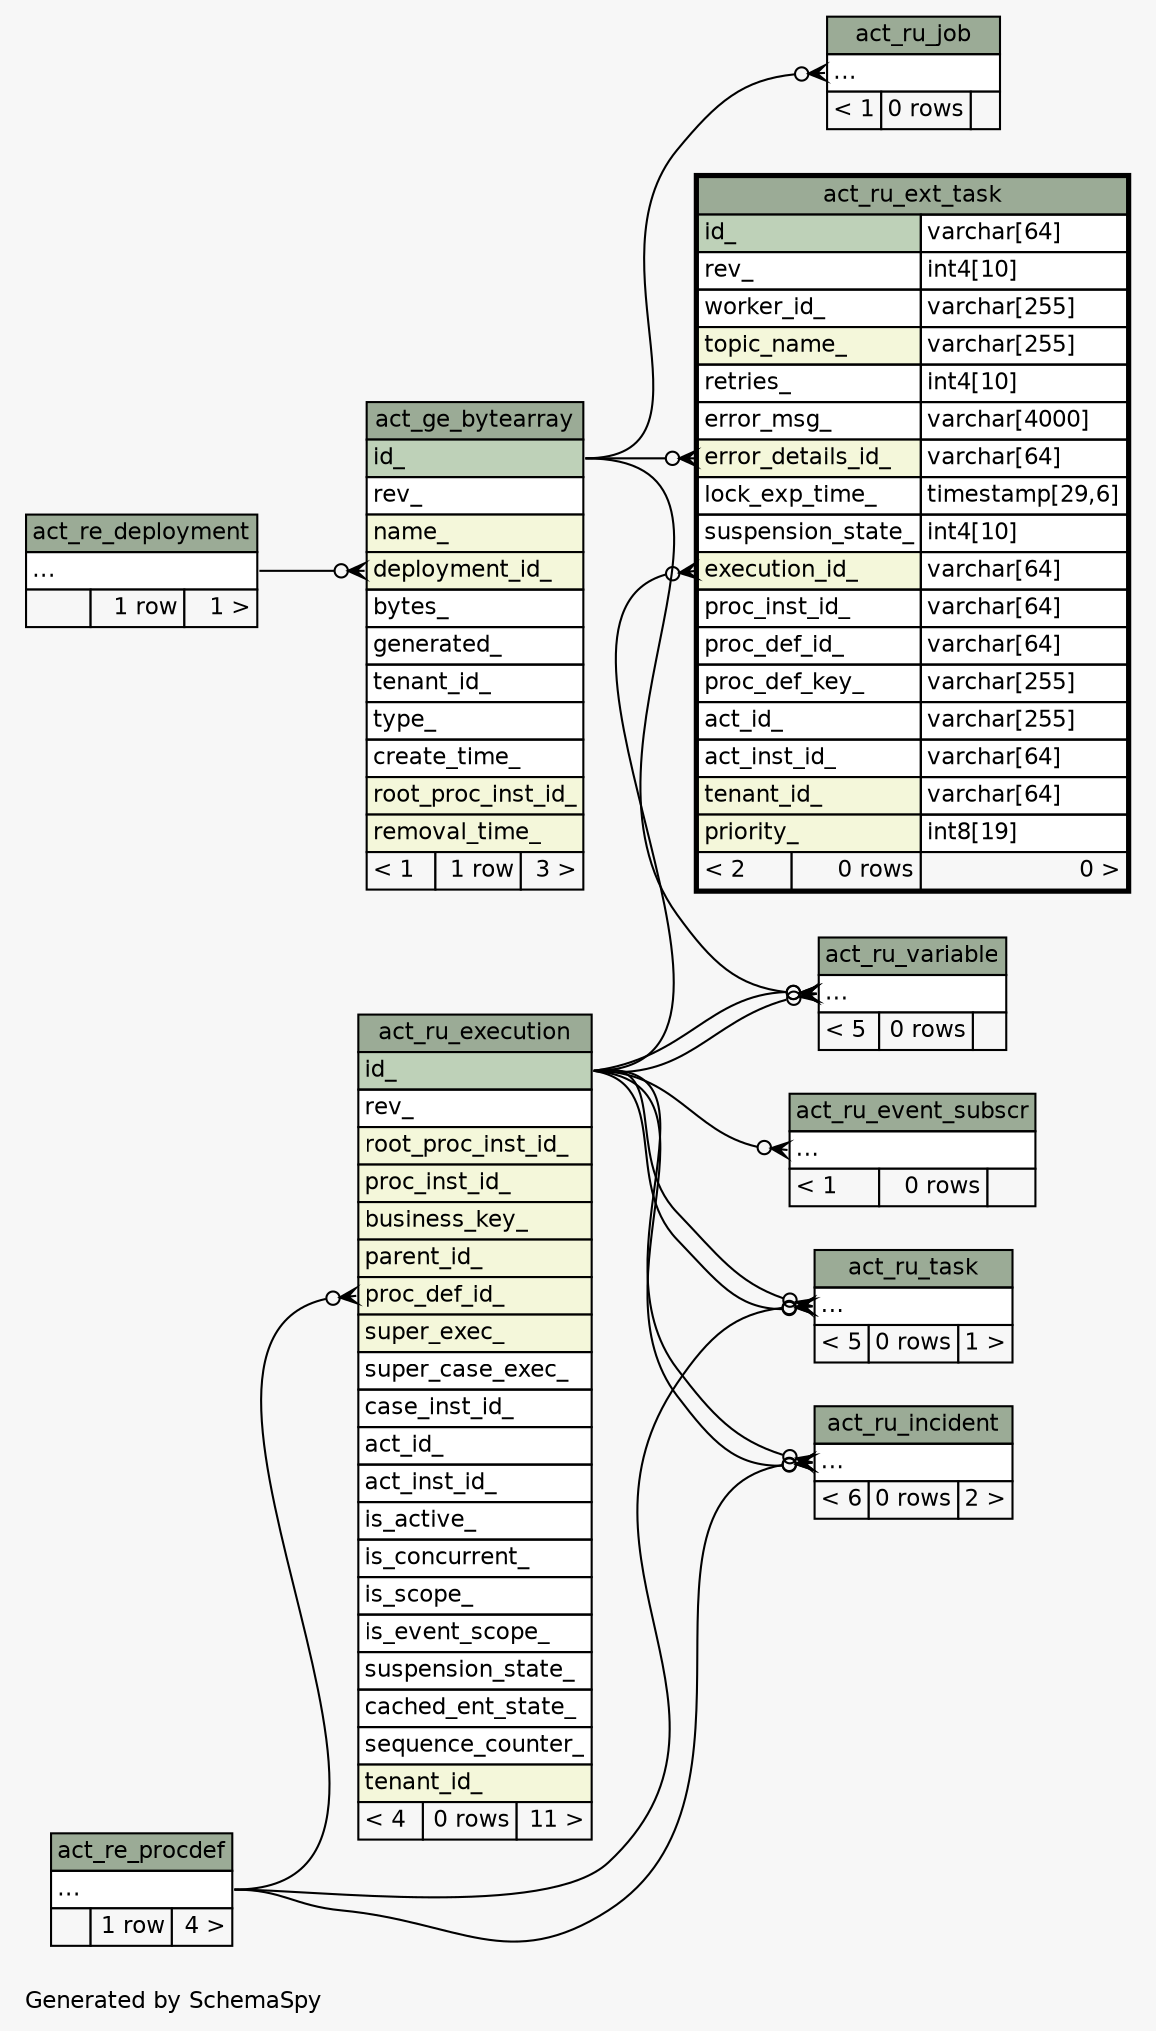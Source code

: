 // dot 2.43.0 on Linux 5.4.0-1039-azure
// SchemaSpy rev Unknown
digraph "twoDegreesRelationshipsDiagram" {
  graph [
    rankdir="RL"
    bgcolor="#f7f7f7"
    label="\nGenerated by SchemaSpy"
    labeljust="l"
    nodesep="0.18"
    ranksep="0.46"
    fontname="Helvetica"
    fontsize="11"
  ];
  node [
    fontname="Helvetica"
    fontsize="11"
    shape="plaintext"
  ];
  edge [
    arrowsize="0.8"
  ];
  "act_ge_bytearray":"deployment_id_":w -> "act_re_deployment":"elipses":e [arrowhead=none dir=back arrowtail=crowodot];
  "act_ru_event_subscr":"elipses":w -> "act_ru_execution":"id_":e [arrowhead=none dir=back arrowtail=crowodot];
  "act_ru_execution":"proc_def_id_":w -> "act_re_procdef":"elipses":e [arrowhead=none dir=back arrowtail=crowodot];
  "act_ru_ext_task":"error_details_id_":w -> "act_ge_bytearray":"id_":e [arrowhead=none dir=back arrowtail=crowodot];
  "act_ru_ext_task":"execution_id_":w -> "act_ru_execution":"id_":e [arrowhead=none dir=back arrowtail=crowodot];
  "act_ru_incident":"elipses":w -> "act_ru_execution":"id_":e [arrowhead=none dir=back arrowtail=crowodot];
  "act_ru_incident":"elipses":w -> "act_re_procdef":"elipses":e [arrowhead=none dir=back arrowtail=crowodot];
  "act_ru_incident":"elipses":w -> "act_ru_execution":"id_":e [arrowhead=none dir=back arrowtail=crowodot];
  "act_ru_job":"elipses":w -> "act_ge_bytearray":"id_":e [arrowhead=none dir=back arrowtail=crowodot];
  "act_ru_task":"elipses":w -> "act_ru_execution":"id_":e [arrowhead=none dir=back arrowtail=crowodot];
  "act_ru_task":"elipses":w -> "act_re_procdef":"elipses":e [arrowhead=none dir=back arrowtail=crowodot];
  "act_ru_task":"elipses":w -> "act_ru_execution":"id_":e [arrowhead=none dir=back arrowtail=crowodot];
  "act_ru_variable":"elipses":w -> "act_ge_bytearray":"id_":e [arrowhead=none dir=back arrowtail=crowodot];
  "act_ru_variable":"elipses":w -> "act_ru_execution":"id_":e [arrowhead=none dir=back arrowtail=crowodot];
  "act_ru_variable":"elipses":w -> "act_ru_execution":"id_":e [arrowhead=none dir=back arrowtail=crowodot];
  "act_ge_bytearray" [
    label=<
    <TABLE BORDER="0" CELLBORDER="1" CELLSPACING="0" BGCOLOR="#ffffff">
      <TR><TD COLSPAN="3" BGCOLOR="#9bab96" ALIGN="CENTER">act_ge_bytearray</TD></TR>
      <TR><TD PORT="id_" COLSPAN="3" BGCOLOR="#bed1b8" ALIGN="LEFT">id_</TD></TR>
      <TR><TD PORT="rev_" COLSPAN="3" ALIGN="LEFT">rev_</TD></TR>
      <TR><TD PORT="name_" COLSPAN="3" BGCOLOR="#f4f7da" ALIGN="LEFT">name_</TD></TR>
      <TR><TD PORT="deployment_id_" COLSPAN="3" BGCOLOR="#f4f7da" ALIGN="LEFT">deployment_id_</TD></TR>
      <TR><TD PORT="bytes_" COLSPAN="3" ALIGN="LEFT">bytes_</TD></TR>
      <TR><TD PORT="generated_" COLSPAN="3" ALIGN="LEFT">generated_</TD></TR>
      <TR><TD PORT="tenant_id_" COLSPAN="3" ALIGN="LEFT">tenant_id_</TD></TR>
      <TR><TD PORT="type_" COLSPAN="3" ALIGN="LEFT">type_</TD></TR>
      <TR><TD PORT="create_time_" COLSPAN="3" ALIGN="LEFT">create_time_</TD></TR>
      <TR><TD PORT="root_proc_inst_id_" COLSPAN="3" BGCOLOR="#f4f7da" ALIGN="LEFT">root_proc_inst_id_</TD></TR>
      <TR><TD PORT="removal_time_" COLSPAN="3" BGCOLOR="#f4f7da" ALIGN="LEFT">removal_time_</TD></TR>
      <TR><TD ALIGN="LEFT" BGCOLOR="#f7f7f7">&lt; 1</TD><TD ALIGN="RIGHT" BGCOLOR="#f7f7f7">1 row</TD><TD ALIGN="RIGHT" BGCOLOR="#f7f7f7">3 &gt;</TD></TR>
    </TABLE>>
    URL="act_ge_bytearray.html"
    tooltip="act_ge_bytearray"
  ];
  "act_re_deployment" [
    label=<
    <TABLE BORDER="0" CELLBORDER="1" CELLSPACING="0" BGCOLOR="#ffffff">
      <TR><TD COLSPAN="3" BGCOLOR="#9bab96" ALIGN="CENTER">act_re_deployment</TD></TR>
      <TR><TD PORT="elipses" COLSPAN="3" ALIGN="LEFT">...</TD></TR>
      <TR><TD ALIGN="LEFT" BGCOLOR="#f7f7f7">  </TD><TD ALIGN="RIGHT" BGCOLOR="#f7f7f7">1 row</TD><TD ALIGN="RIGHT" BGCOLOR="#f7f7f7">1 &gt;</TD></TR>
    </TABLE>>
    URL="act_re_deployment.html"
    tooltip="act_re_deployment"
  ];
  "act_re_procdef" [
    label=<
    <TABLE BORDER="0" CELLBORDER="1" CELLSPACING="0" BGCOLOR="#ffffff">
      <TR><TD COLSPAN="3" BGCOLOR="#9bab96" ALIGN="CENTER">act_re_procdef</TD></TR>
      <TR><TD PORT="elipses" COLSPAN="3" ALIGN="LEFT">...</TD></TR>
      <TR><TD ALIGN="LEFT" BGCOLOR="#f7f7f7">  </TD><TD ALIGN="RIGHT" BGCOLOR="#f7f7f7">1 row</TD><TD ALIGN="RIGHT" BGCOLOR="#f7f7f7">4 &gt;</TD></TR>
    </TABLE>>
    URL="act_re_procdef.html"
    tooltip="act_re_procdef"
  ];
  "act_ru_event_subscr" [
    label=<
    <TABLE BORDER="0" CELLBORDER="1" CELLSPACING="0" BGCOLOR="#ffffff">
      <TR><TD COLSPAN="3" BGCOLOR="#9bab96" ALIGN="CENTER">act_ru_event_subscr</TD></TR>
      <TR><TD PORT="elipses" COLSPAN="3" ALIGN="LEFT">...</TD></TR>
      <TR><TD ALIGN="LEFT" BGCOLOR="#f7f7f7">&lt; 1</TD><TD ALIGN="RIGHT" BGCOLOR="#f7f7f7">0 rows</TD><TD ALIGN="RIGHT" BGCOLOR="#f7f7f7">  </TD></TR>
    </TABLE>>
    URL="act_ru_event_subscr.html"
    tooltip="act_ru_event_subscr"
  ];
  "act_ru_execution" [
    label=<
    <TABLE BORDER="0" CELLBORDER="1" CELLSPACING="0" BGCOLOR="#ffffff">
      <TR><TD COLSPAN="3" BGCOLOR="#9bab96" ALIGN="CENTER">act_ru_execution</TD></TR>
      <TR><TD PORT="id_" COLSPAN="3" BGCOLOR="#bed1b8" ALIGN="LEFT">id_</TD></TR>
      <TR><TD PORT="rev_" COLSPAN="3" ALIGN="LEFT">rev_</TD></TR>
      <TR><TD PORT="root_proc_inst_id_" COLSPAN="3" BGCOLOR="#f4f7da" ALIGN="LEFT">root_proc_inst_id_</TD></TR>
      <TR><TD PORT="proc_inst_id_" COLSPAN="3" BGCOLOR="#f4f7da" ALIGN="LEFT">proc_inst_id_</TD></TR>
      <TR><TD PORT="business_key_" COLSPAN="3" BGCOLOR="#f4f7da" ALIGN="LEFT">business_key_</TD></TR>
      <TR><TD PORT="parent_id_" COLSPAN="3" BGCOLOR="#f4f7da" ALIGN="LEFT">parent_id_</TD></TR>
      <TR><TD PORT="proc_def_id_" COLSPAN="3" BGCOLOR="#f4f7da" ALIGN="LEFT">proc_def_id_</TD></TR>
      <TR><TD PORT="super_exec_" COLSPAN="3" BGCOLOR="#f4f7da" ALIGN="LEFT">super_exec_</TD></TR>
      <TR><TD PORT="super_case_exec_" COLSPAN="3" ALIGN="LEFT">super_case_exec_</TD></TR>
      <TR><TD PORT="case_inst_id_" COLSPAN="3" ALIGN="LEFT">case_inst_id_</TD></TR>
      <TR><TD PORT="act_id_" COLSPAN="3" ALIGN="LEFT">act_id_</TD></TR>
      <TR><TD PORT="act_inst_id_" COLSPAN="3" ALIGN="LEFT">act_inst_id_</TD></TR>
      <TR><TD PORT="is_active_" COLSPAN="3" ALIGN="LEFT">is_active_</TD></TR>
      <TR><TD PORT="is_concurrent_" COLSPAN="3" ALIGN="LEFT">is_concurrent_</TD></TR>
      <TR><TD PORT="is_scope_" COLSPAN="3" ALIGN="LEFT">is_scope_</TD></TR>
      <TR><TD PORT="is_event_scope_" COLSPAN="3" ALIGN="LEFT">is_event_scope_</TD></TR>
      <TR><TD PORT="suspension_state_" COLSPAN="3" ALIGN="LEFT">suspension_state_</TD></TR>
      <TR><TD PORT="cached_ent_state_" COLSPAN="3" ALIGN="LEFT">cached_ent_state_</TD></TR>
      <TR><TD PORT="sequence_counter_" COLSPAN="3" ALIGN="LEFT">sequence_counter_</TD></TR>
      <TR><TD PORT="tenant_id_" COLSPAN="3" BGCOLOR="#f4f7da" ALIGN="LEFT">tenant_id_</TD></TR>
      <TR><TD ALIGN="LEFT" BGCOLOR="#f7f7f7">&lt; 4</TD><TD ALIGN="RIGHT" BGCOLOR="#f7f7f7">0 rows</TD><TD ALIGN="RIGHT" BGCOLOR="#f7f7f7">11 &gt;</TD></TR>
    </TABLE>>
    URL="act_ru_execution.html"
    tooltip="act_ru_execution"
  ];
  "act_ru_ext_task" [
    label=<
    <TABLE BORDER="2" CELLBORDER="1" CELLSPACING="0" BGCOLOR="#ffffff">
      <TR><TD COLSPAN="3" BGCOLOR="#9bab96" ALIGN="CENTER">act_ru_ext_task</TD></TR>
      <TR><TD PORT="id_" COLSPAN="2" BGCOLOR="#bed1b8" ALIGN="LEFT">id_</TD><TD PORT="id_.type" ALIGN="LEFT">varchar[64]</TD></TR>
      <TR><TD PORT="rev_" COLSPAN="2" ALIGN="LEFT">rev_</TD><TD PORT="rev_.type" ALIGN="LEFT">int4[10]</TD></TR>
      <TR><TD PORT="worker_id_" COLSPAN="2" ALIGN="LEFT">worker_id_</TD><TD PORT="worker_id_.type" ALIGN="LEFT">varchar[255]</TD></TR>
      <TR><TD PORT="topic_name_" COLSPAN="2" BGCOLOR="#f4f7da" ALIGN="LEFT">topic_name_</TD><TD PORT="topic_name_.type" ALIGN="LEFT">varchar[255]</TD></TR>
      <TR><TD PORT="retries_" COLSPAN="2" ALIGN="LEFT">retries_</TD><TD PORT="retries_.type" ALIGN="LEFT">int4[10]</TD></TR>
      <TR><TD PORT="error_msg_" COLSPAN="2" ALIGN="LEFT">error_msg_</TD><TD PORT="error_msg_.type" ALIGN="LEFT">varchar[4000]</TD></TR>
      <TR><TD PORT="error_details_id_" COLSPAN="2" BGCOLOR="#f4f7da" ALIGN="LEFT">error_details_id_</TD><TD PORT="error_details_id_.type" ALIGN="LEFT">varchar[64]</TD></TR>
      <TR><TD PORT="lock_exp_time_" COLSPAN="2" ALIGN="LEFT">lock_exp_time_</TD><TD PORT="lock_exp_time_.type" ALIGN="LEFT">timestamp[29,6]</TD></TR>
      <TR><TD PORT="suspension_state_" COLSPAN="2" ALIGN="LEFT">suspension_state_</TD><TD PORT="suspension_state_.type" ALIGN="LEFT">int4[10]</TD></TR>
      <TR><TD PORT="execution_id_" COLSPAN="2" BGCOLOR="#f4f7da" ALIGN="LEFT">execution_id_</TD><TD PORT="execution_id_.type" ALIGN="LEFT">varchar[64]</TD></TR>
      <TR><TD PORT="proc_inst_id_" COLSPAN="2" ALIGN="LEFT">proc_inst_id_</TD><TD PORT="proc_inst_id_.type" ALIGN="LEFT">varchar[64]</TD></TR>
      <TR><TD PORT="proc_def_id_" COLSPAN="2" ALIGN="LEFT">proc_def_id_</TD><TD PORT="proc_def_id_.type" ALIGN="LEFT">varchar[64]</TD></TR>
      <TR><TD PORT="proc_def_key_" COLSPAN="2" ALIGN="LEFT">proc_def_key_</TD><TD PORT="proc_def_key_.type" ALIGN="LEFT">varchar[255]</TD></TR>
      <TR><TD PORT="act_id_" COLSPAN="2" ALIGN="LEFT">act_id_</TD><TD PORT="act_id_.type" ALIGN="LEFT">varchar[255]</TD></TR>
      <TR><TD PORT="act_inst_id_" COLSPAN="2" ALIGN="LEFT">act_inst_id_</TD><TD PORT="act_inst_id_.type" ALIGN="LEFT">varchar[64]</TD></TR>
      <TR><TD PORT="tenant_id_" COLSPAN="2" BGCOLOR="#f4f7da" ALIGN="LEFT">tenant_id_</TD><TD PORT="tenant_id_.type" ALIGN="LEFT">varchar[64]</TD></TR>
      <TR><TD PORT="priority_" COLSPAN="2" BGCOLOR="#f4f7da" ALIGN="LEFT">priority_</TD><TD PORT="priority_.type" ALIGN="LEFT">int8[19]</TD></TR>
      <TR><TD ALIGN="LEFT" BGCOLOR="#f7f7f7">&lt; 2</TD><TD ALIGN="RIGHT" BGCOLOR="#f7f7f7">0 rows</TD><TD ALIGN="RIGHT" BGCOLOR="#f7f7f7">0 &gt;</TD></TR>
    </TABLE>>
    URL="act_ru_ext_task.html"
    tooltip="act_ru_ext_task"
  ];
  "act_ru_incident" [
    label=<
    <TABLE BORDER="0" CELLBORDER="1" CELLSPACING="0" BGCOLOR="#ffffff">
      <TR><TD COLSPAN="3" BGCOLOR="#9bab96" ALIGN="CENTER">act_ru_incident</TD></TR>
      <TR><TD PORT="elipses" COLSPAN="3" ALIGN="LEFT">...</TD></TR>
      <TR><TD ALIGN="LEFT" BGCOLOR="#f7f7f7">&lt; 6</TD><TD ALIGN="RIGHT" BGCOLOR="#f7f7f7">0 rows</TD><TD ALIGN="RIGHT" BGCOLOR="#f7f7f7">2 &gt;</TD></TR>
    </TABLE>>
    URL="act_ru_incident.html"
    tooltip="act_ru_incident"
  ];
  "act_ru_job" [
    label=<
    <TABLE BORDER="0" CELLBORDER="1" CELLSPACING="0" BGCOLOR="#ffffff">
      <TR><TD COLSPAN="3" BGCOLOR="#9bab96" ALIGN="CENTER">act_ru_job</TD></TR>
      <TR><TD PORT="elipses" COLSPAN="3" ALIGN="LEFT">...</TD></TR>
      <TR><TD ALIGN="LEFT" BGCOLOR="#f7f7f7">&lt; 1</TD><TD ALIGN="RIGHT" BGCOLOR="#f7f7f7">0 rows</TD><TD ALIGN="RIGHT" BGCOLOR="#f7f7f7">  </TD></TR>
    </TABLE>>
    URL="act_ru_job.html"
    tooltip="act_ru_job"
  ];
  "act_ru_task" [
    label=<
    <TABLE BORDER="0" CELLBORDER="1" CELLSPACING="0" BGCOLOR="#ffffff">
      <TR><TD COLSPAN="3" BGCOLOR="#9bab96" ALIGN="CENTER">act_ru_task</TD></TR>
      <TR><TD PORT="elipses" COLSPAN="3" ALIGN="LEFT">...</TD></TR>
      <TR><TD ALIGN="LEFT" BGCOLOR="#f7f7f7">&lt; 5</TD><TD ALIGN="RIGHT" BGCOLOR="#f7f7f7">0 rows</TD><TD ALIGN="RIGHT" BGCOLOR="#f7f7f7">1 &gt;</TD></TR>
    </TABLE>>
    URL="act_ru_task.html"
    tooltip="act_ru_task"
  ];
  "act_ru_variable" [
    label=<
    <TABLE BORDER="0" CELLBORDER="1" CELLSPACING="0" BGCOLOR="#ffffff">
      <TR><TD COLSPAN="3" BGCOLOR="#9bab96" ALIGN="CENTER">act_ru_variable</TD></TR>
      <TR><TD PORT="elipses" COLSPAN="3" ALIGN="LEFT">...</TD></TR>
      <TR><TD ALIGN="LEFT" BGCOLOR="#f7f7f7">&lt; 5</TD><TD ALIGN="RIGHT" BGCOLOR="#f7f7f7">0 rows</TD><TD ALIGN="RIGHT" BGCOLOR="#f7f7f7">  </TD></TR>
    </TABLE>>
    URL="act_ru_variable.html"
    tooltip="act_ru_variable"
  ];
}
